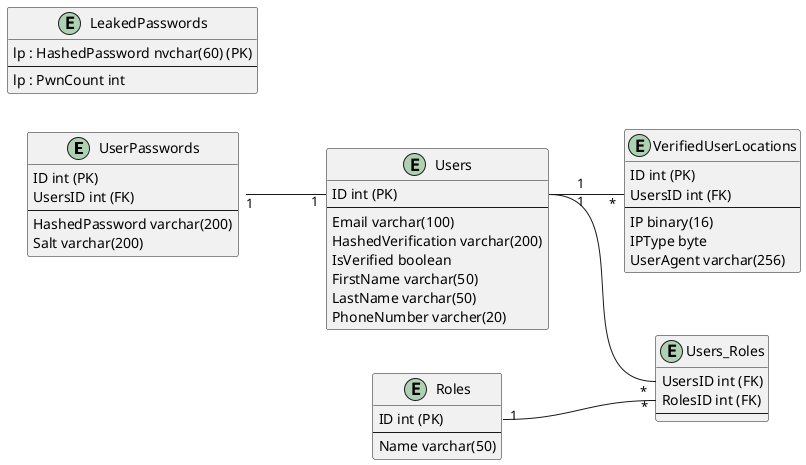 @startuml ERD
left to right direction

entity "UserPasswords" as up{
    ID int (PK)
    UsersID int (FK)
    --
    HashedPassword varchar(200)
    Salt varchar(200)
}

entity Users {
    ID int (PK)
    --
    Email varchar(100)
    HashedVerification varchar(200)
    IsVerified boolean
    FirstName varchar(50)
    LastName varchar(50)
    PhoneNumber varcher(20)
}
entity "VerifiedUserLocations" as vul {
    ID int (PK)
    UsersID int (FK)
    --
    IP binary(16)
    IPType byte
    UserAgent varchar(256)
}

entity "Users_Roles" as ur {
    UsersID int (FK)
    RolesID int (FK)
    --
}

entity Roles {
    ID int (PK)
    --
    Name varchar(50)
}

entity "LeakedPasswords" as lp {
    lp : HashedPassword nvchar(60) (PK)
    --
    lp : PwnCount int
}

Users::ID"      1" -- "*"ur::UsersID
Roles::ID"1" -- "*"ur::RolesID

Users::ID"      1" -- "*"vul::UsersID

up::UserID"1" -- "1"Users::ID


@enduml
